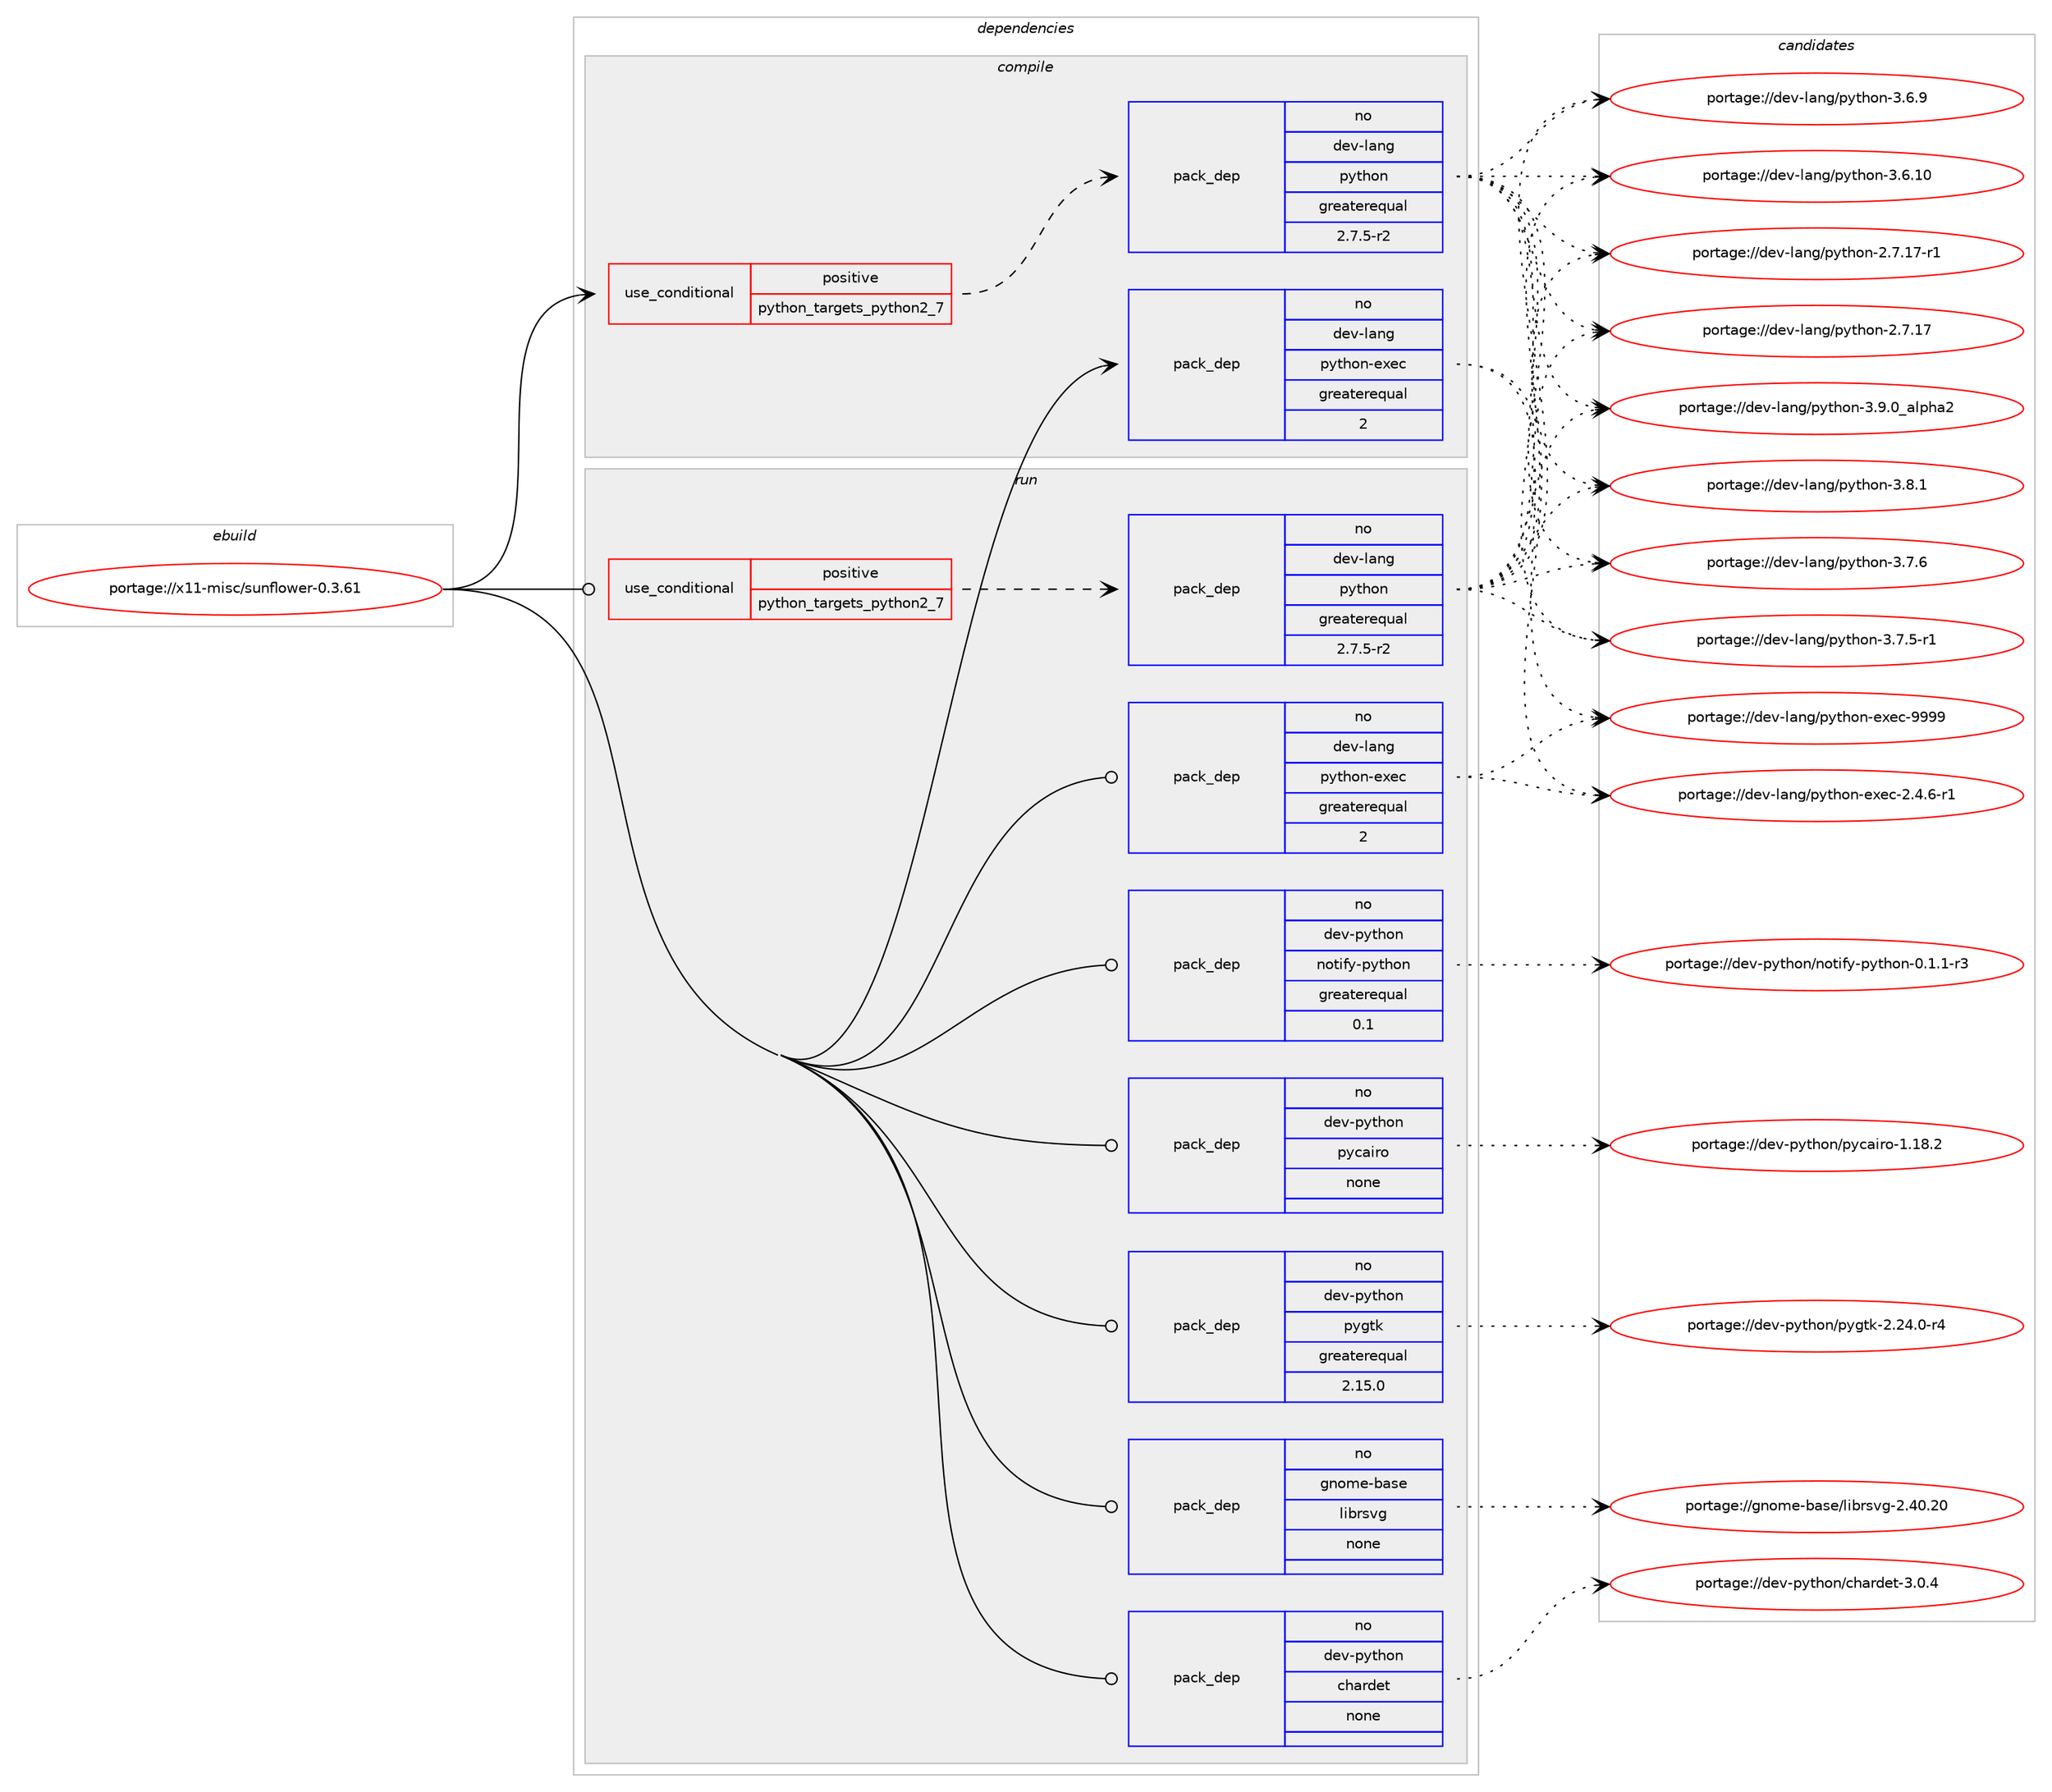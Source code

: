 digraph prolog {

# *************
# Graph options
# *************

newrank=true;
concentrate=true;
compound=true;
graph [rankdir=LR,fontname=Helvetica,fontsize=10,ranksep=1.5];#, ranksep=2.5, nodesep=0.2];
edge  [arrowhead=vee];
node  [fontname=Helvetica,fontsize=10];

# **********
# The ebuild
# **********

subgraph cluster_leftcol {
color=gray;
rank=same;
label=<<i>ebuild</i>>;
id [label="portage://x11-misc/sunflower-0.3.61", color=red, width=4, href="../x11-misc/sunflower-0.3.61.svg"];
}

# ****************
# The dependencies
# ****************

subgraph cluster_midcol {
color=gray;
label=<<i>dependencies</i>>;
subgraph cluster_compile {
fillcolor="#eeeeee";
style=filled;
label=<<i>compile</i>>;
subgraph cond1129 {
dependency8821 [label=<<TABLE BORDER="0" CELLBORDER="1" CELLSPACING="0" CELLPADDING="4"><TR><TD ROWSPAN="3" CELLPADDING="10">use_conditional</TD></TR><TR><TD>positive</TD></TR><TR><TD>python_targets_python2_7</TD></TR></TABLE>>, shape=none, color=red];
subgraph pack7540 {
dependency8822 [label=<<TABLE BORDER="0" CELLBORDER="1" CELLSPACING="0" CELLPADDING="4" WIDTH="220"><TR><TD ROWSPAN="6" CELLPADDING="30">pack_dep</TD></TR><TR><TD WIDTH="110">no</TD></TR><TR><TD>dev-lang</TD></TR><TR><TD>python</TD></TR><TR><TD>greaterequal</TD></TR><TR><TD>2.7.5-r2</TD></TR></TABLE>>, shape=none, color=blue];
}
dependency8821:e -> dependency8822:w [weight=20,style="dashed",arrowhead="vee"];
}
id:e -> dependency8821:w [weight=20,style="solid",arrowhead="vee"];
subgraph pack7541 {
dependency8823 [label=<<TABLE BORDER="0" CELLBORDER="1" CELLSPACING="0" CELLPADDING="4" WIDTH="220"><TR><TD ROWSPAN="6" CELLPADDING="30">pack_dep</TD></TR><TR><TD WIDTH="110">no</TD></TR><TR><TD>dev-lang</TD></TR><TR><TD>python-exec</TD></TR><TR><TD>greaterequal</TD></TR><TR><TD>2</TD></TR></TABLE>>, shape=none, color=blue];
}
id:e -> dependency8823:w [weight=20,style="solid",arrowhead="vee"];
}
subgraph cluster_compileandrun {
fillcolor="#eeeeee";
style=filled;
label=<<i>compile and run</i>>;
}
subgraph cluster_run {
fillcolor="#eeeeee";
style=filled;
label=<<i>run</i>>;
subgraph cond1130 {
dependency8824 [label=<<TABLE BORDER="0" CELLBORDER="1" CELLSPACING="0" CELLPADDING="4"><TR><TD ROWSPAN="3" CELLPADDING="10">use_conditional</TD></TR><TR><TD>positive</TD></TR><TR><TD>python_targets_python2_7</TD></TR></TABLE>>, shape=none, color=red];
subgraph pack7542 {
dependency8825 [label=<<TABLE BORDER="0" CELLBORDER="1" CELLSPACING="0" CELLPADDING="4" WIDTH="220"><TR><TD ROWSPAN="6" CELLPADDING="30">pack_dep</TD></TR><TR><TD WIDTH="110">no</TD></TR><TR><TD>dev-lang</TD></TR><TR><TD>python</TD></TR><TR><TD>greaterequal</TD></TR><TR><TD>2.7.5-r2</TD></TR></TABLE>>, shape=none, color=blue];
}
dependency8824:e -> dependency8825:w [weight=20,style="dashed",arrowhead="vee"];
}
id:e -> dependency8824:w [weight=20,style="solid",arrowhead="odot"];
subgraph pack7543 {
dependency8826 [label=<<TABLE BORDER="0" CELLBORDER="1" CELLSPACING="0" CELLPADDING="4" WIDTH="220"><TR><TD ROWSPAN="6" CELLPADDING="30">pack_dep</TD></TR><TR><TD WIDTH="110">no</TD></TR><TR><TD>dev-lang</TD></TR><TR><TD>python-exec</TD></TR><TR><TD>greaterequal</TD></TR><TR><TD>2</TD></TR></TABLE>>, shape=none, color=blue];
}
id:e -> dependency8826:w [weight=20,style="solid",arrowhead="odot"];
subgraph pack7544 {
dependency8827 [label=<<TABLE BORDER="0" CELLBORDER="1" CELLSPACING="0" CELLPADDING="4" WIDTH="220"><TR><TD ROWSPAN="6" CELLPADDING="30">pack_dep</TD></TR><TR><TD WIDTH="110">no</TD></TR><TR><TD>dev-python</TD></TR><TR><TD>chardet</TD></TR><TR><TD>none</TD></TR><TR><TD></TD></TR></TABLE>>, shape=none, color=blue];
}
id:e -> dependency8827:w [weight=20,style="solid",arrowhead="odot"];
subgraph pack7545 {
dependency8828 [label=<<TABLE BORDER="0" CELLBORDER="1" CELLSPACING="0" CELLPADDING="4" WIDTH="220"><TR><TD ROWSPAN="6" CELLPADDING="30">pack_dep</TD></TR><TR><TD WIDTH="110">no</TD></TR><TR><TD>dev-python</TD></TR><TR><TD>notify-python</TD></TR><TR><TD>greaterequal</TD></TR><TR><TD>0.1</TD></TR></TABLE>>, shape=none, color=blue];
}
id:e -> dependency8828:w [weight=20,style="solid",arrowhead="odot"];
subgraph pack7546 {
dependency8829 [label=<<TABLE BORDER="0" CELLBORDER="1" CELLSPACING="0" CELLPADDING="4" WIDTH="220"><TR><TD ROWSPAN="6" CELLPADDING="30">pack_dep</TD></TR><TR><TD WIDTH="110">no</TD></TR><TR><TD>dev-python</TD></TR><TR><TD>pycairo</TD></TR><TR><TD>none</TD></TR><TR><TD></TD></TR></TABLE>>, shape=none, color=blue];
}
id:e -> dependency8829:w [weight=20,style="solid",arrowhead="odot"];
subgraph pack7547 {
dependency8830 [label=<<TABLE BORDER="0" CELLBORDER="1" CELLSPACING="0" CELLPADDING="4" WIDTH="220"><TR><TD ROWSPAN="6" CELLPADDING="30">pack_dep</TD></TR><TR><TD WIDTH="110">no</TD></TR><TR><TD>dev-python</TD></TR><TR><TD>pygtk</TD></TR><TR><TD>greaterequal</TD></TR><TR><TD>2.15.0</TD></TR></TABLE>>, shape=none, color=blue];
}
id:e -> dependency8830:w [weight=20,style="solid",arrowhead="odot"];
subgraph pack7548 {
dependency8831 [label=<<TABLE BORDER="0" CELLBORDER="1" CELLSPACING="0" CELLPADDING="4" WIDTH="220"><TR><TD ROWSPAN="6" CELLPADDING="30">pack_dep</TD></TR><TR><TD WIDTH="110">no</TD></TR><TR><TD>gnome-base</TD></TR><TR><TD>librsvg</TD></TR><TR><TD>none</TD></TR><TR><TD></TD></TR></TABLE>>, shape=none, color=blue];
}
id:e -> dependency8831:w [weight=20,style="solid",arrowhead="odot"];
}
}

# **************
# The candidates
# **************

subgraph cluster_choices {
rank=same;
color=gray;
label=<<i>candidates</i>>;

subgraph choice7540 {
color=black;
nodesep=1;
choice10010111845108971101034711212111610411111045514657464895971081121049750 [label="portage://dev-lang/python-3.9.0_alpha2", color=red, width=4,href="../dev-lang/python-3.9.0_alpha2.svg"];
choice100101118451089711010347112121116104111110455146564649 [label="portage://dev-lang/python-3.8.1", color=red, width=4,href="../dev-lang/python-3.8.1.svg"];
choice100101118451089711010347112121116104111110455146554654 [label="portage://dev-lang/python-3.7.6", color=red, width=4,href="../dev-lang/python-3.7.6.svg"];
choice1001011184510897110103471121211161041111104551465546534511449 [label="portage://dev-lang/python-3.7.5-r1", color=red, width=4,href="../dev-lang/python-3.7.5-r1.svg"];
choice100101118451089711010347112121116104111110455146544657 [label="portage://dev-lang/python-3.6.9", color=red, width=4,href="../dev-lang/python-3.6.9.svg"];
choice10010111845108971101034711212111610411111045514654464948 [label="portage://dev-lang/python-3.6.10", color=red, width=4,href="../dev-lang/python-3.6.10.svg"];
choice100101118451089711010347112121116104111110455046554649554511449 [label="portage://dev-lang/python-2.7.17-r1", color=red, width=4,href="../dev-lang/python-2.7.17-r1.svg"];
choice10010111845108971101034711212111610411111045504655464955 [label="portage://dev-lang/python-2.7.17", color=red, width=4,href="../dev-lang/python-2.7.17.svg"];
dependency8822:e -> choice10010111845108971101034711212111610411111045514657464895971081121049750:w [style=dotted,weight="100"];
dependency8822:e -> choice100101118451089711010347112121116104111110455146564649:w [style=dotted,weight="100"];
dependency8822:e -> choice100101118451089711010347112121116104111110455146554654:w [style=dotted,weight="100"];
dependency8822:e -> choice1001011184510897110103471121211161041111104551465546534511449:w [style=dotted,weight="100"];
dependency8822:e -> choice100101118451089711010347112121116104111110455146544657:w [style=dotted,weight="100"];
dependency8822:e -> choice10010111845108971101034711212111610411111045514654464948:w [style=dotted,weight="100"];
dependency8822:e -> choice100101118451089711010347112121116104111110455046554649554511449:w [style=dotted,weight="100"];
dependency8822:e -> choice10010111845108971101034711212111610411111045504655464955:w [style=dotted,weight="100"];
}
subgraph choice7541 {
color=black;
nodesep=1;
choice10010111845108971101034711212111610411111045101120101994557575757 [label="portage://dev-lang/python-exec-9999", color=red, width=4,href="../dev-lang/python-exec-9999.svg"];
choice10010111845108971101034711212111610411111045101120101994550465246544511449 [label="portage://dev-lang/python-exec-2.4.6-r1", color=red, width=4,href="../dev-lang/python-exec-2.4.6-r1.svg"];
dependency8823:e -> choice10010111845108971101034711212111610411111045101120101994557575757:w [style=dotted,weight="100"];
dependency8823:e -> choice10010111845108971101034711212111610411111045101120101994550465246544511449:w [style=dotted,weight="100"];
}
subgraph choice7542 {
color=black;
nodesep=1;
choice10010111845108971101034711212111610411111045514657464895971081121049750 [label="portage://dev-lang/python-3.9.0_alpha2", color=red, width=4,href="../dev-lang/python-3.9.0_alpha2.svg"];
choice100101118451089711010347112121116104111110455146564649 [label="portage://dev-lang/python-3.8.1", color=red, width=4,href="../dev-lang/python-3.8.1.svg"];
choice100101118451089711010347112121116104111110455146554654 [label="portage://dev-lang/python-3.7.6", color=red, width=4,href="../dev-lang/python-3.7.6.svg"];
choice1001011184510897110103471121211161041111104551465546534511449 [label="portage://dev-lang/python-3.7.5-r1", color=red, width=4,href="../dev-lang/python-3.7.5-r1.svg"];
choice100101118451089711010347112121116104111110455146544657 [label="portage://dev-lang/python-3.6.9", color=red, width=4,href="../dev-lang/python-3.6.9.svg"];
choice10010111845108971101034711212111610411111045514654464948 [label="portage://dev-lang/python-3.6.10", color=red, width=4,href="../dev-lang/python-3.6.10.svg"];
choice100101118451089711010347112121116104111110455046554649554511449 [label="portage://dev-lang/python-2.7.17-r1", color=red, width=4,href="../dev-lang/python-2.7.17-r1.svg"];
choice10010111845108971101034711212111610411111045504655464955 [label="portage://dev-lang/python-2.7.17", color=red, width=4,href="../dev-lang/python-2.7.17.svg"];
dependency8825:e -> choice10010111845108971101034711212111610411111045514657464895971081121049750:w [style=dotted,weight="100"];
dependency8825:e -> choice100101118451089711010347112121116104111110455146564649:w [style=dotted,weight="100"];
dependency8825:e -> choice100101118451089711010347112121116104111110455146554654:w [style=dotted,weight="100"];
dependency8825:e -> choice1001011184510897110103471121211161041111104551465546534511449:w [style=dotted,weight="100"];
dependency8825:e -> choice100101118451089711010347112121116104111110455146544657:w [style=dotted,weight="100"];
dependency8825:e -> choice10010111845108971101034711212111610411111045514654464948:w [style=dotted,weight="100"];
dependency8825:e -> choice100101118451089711010347112121116104111110455046554649554511449:w [style=dotted,weight="100"];
dependency8825:e -> choice10010111845108971101034711212111610411111045504655464955:w [style=dotted,weight="100"];
}
subgraph choice7543 {
color=black;
nodesep=1;
choice10010111845108971101034711212111610411111045101120101994557575757 [label="portage://dev-lang/python-exec-9999", color=red, width=4,href="../dev-lang/python-exec-9999.svg"];
choice10010111845108971101034711212111610411111045101120101994550465246544511449 [label="portage://dev-lang/python-exec-2.4.6-r1", color=red, width=4,href="../dev-lang/python-exec-2.4.6-r1.svg"];
dependency8826:e -> choice10010111845108971101034711212111610411111045101120101994557575757:w [style=dotted,weight="100"];
dependency8826:e -> choice10010111845108971101034711212111610411111045101120101994550465246544511449:w [style=dotted,weight="100"];
}
subgraph choice7544 {
color=black;
nodesep=1;
choice10010111845112121116104111110479910497114100101116455146484652 [label="portage://dev-python/chardet-3.0.4", color=red, width=4,href="../dev-python/chardet-3.0.4.svg"];
dependency8827:e -> choice10010111845112121116104111110479910497114100101116455146484652:w [style=dotted,weight="100"];
}
subgraph choice7545 {
color=black;
nodesep=1;
choice1001011184511212111610411111047110111116105102121451121211161041111104548464946494511451 [label="portage://dev-python/notify-python-0.1.1-r3", color=red, width=4,href="../dev-python/notify-python-0.1.1-r3.svg"];
dependency8828:e -> choice1001011184511212111610411111047110111116105102121451121211161041111104548464946494511451:w [style=dotted,weight="100"];
}
subgraph choice7546 {
color=black;
nodesep=1;
choice1001011184511212111610411111047112121999710511411145494649564650 [label="portage://dev-python/pycairo-1.18.2", color=red, width=4,href="../dev-python/pycairo-1.18.2.svg"];
dependency8829:e -> choice1001011184511212111610411111047112121999710511411145494649564650:w [style=dotted,weight="100"];
}
subgraph choice7547 {
color=black;
nodesep=1;
choice1001011184511212111610411111047112121103116107455046505246484511452 [label="portage://dev-python/pygtk-2.24.0-r4", color=red, width=4,href="../dev-python/pygtk-2.24.0-r4.svg"];
dependency8830:e -> choice1001011184511212111610411111047112121103116107455046505246484511452:w [style=dotted,weight="100"];
}
subgraph choice7548 {
color=black;
nodesep=1;
choice10311011110910145989711510147108105981141151181034550465248465048 [label="portage://gnome-base/librsvg-2.40.20", color=red, width=4,href="../gnome-base/librsvg-2.40.20.svg"];
dependency8831:e -> choice10311011110910145989711510147108105981141151181034550465248465048:w [style=dotted,weight="100"];
}
}

}
